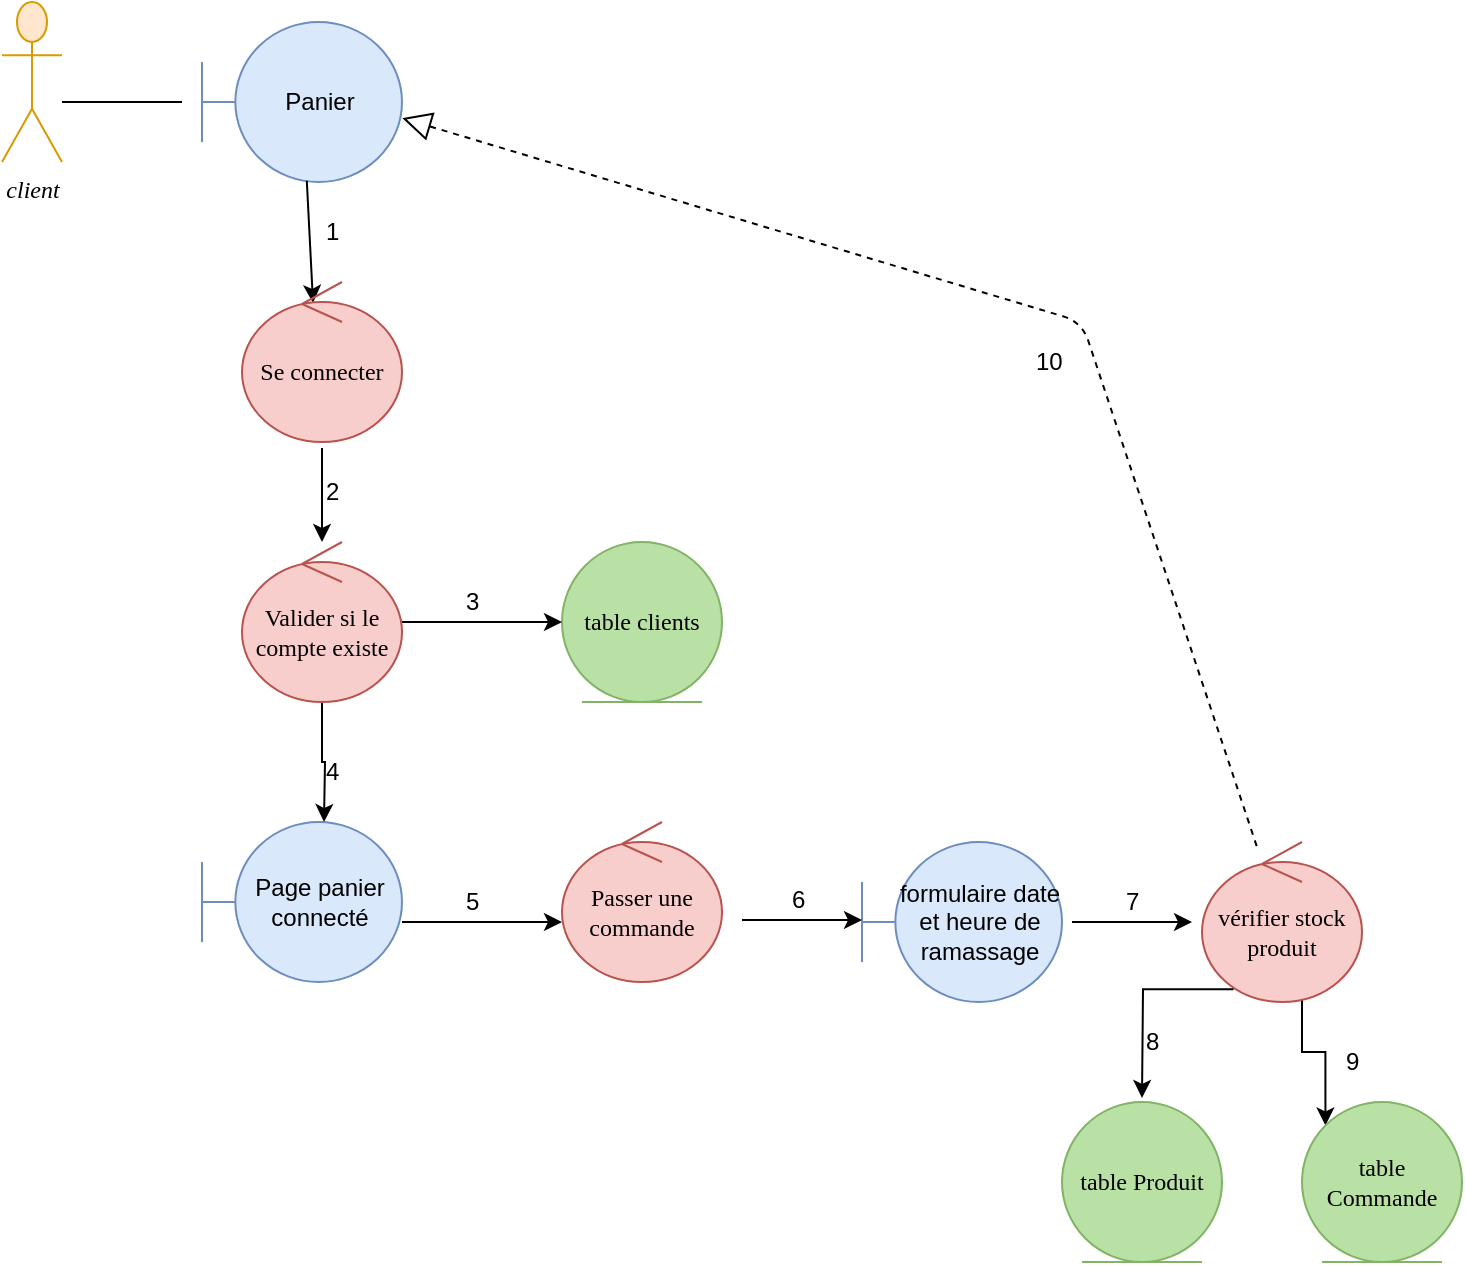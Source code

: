 <mxfile version="12.2.0" type="device" pages="1"><diagram id="az8rGBxnqrA4JP_WHxGn" name="Page-1"><mxGraphModel dx="652" dy="350" grid="1" gridSize="10" guides="1" tooltips="1" connect="1" arrows="1" fold="1" page="1" pageScale="1" pageWidth="850" pageHeight="1100" math="0" shadow="0"><root><mxCell id="0"/><mxCell id="1" parent="0"/><mxCell id="wIM-fEBegyKgeplQuqe1-1" value="client" style="shape=umlActor;verticalLabelPosition=bottom;labelBackgroundColor=#ffffff;verticalAlign=top;html=1;fontFamily=Verdana;labelBorderColor=none;fontStyle=2;fillColor=#ffe6cc;strokeColor=#d79b00;" parent="1" vertex="1"><mxGeometry x="50" y="210" width="30" height="80" as="geometry"/></mxCell><mxCell id="wIM-fEBegyKgeplQuqe1-3" value="" style="endArrow=none;html=1;" parent="1" edge="1"><mxGeometry width="50" height="50" relative="1" as="geometry"><mxPoint x="80" y="260" as="sourcePoint"/><mxPoint x="140" y="260" as="targetPoint"/></mxGeometry></mxCell><mxCell id="wIM-fEBegyKgeplQuqe1-4" value="Panier" style="shape=umlBoundary;whiteSpace=wrap;html=1;fillColor=#dae8fc;strokeColor=#6c8ebf;" parent="1" vertex="1"><mxGeometry x="150" y="220" width="100" height="80" as="geometry"/></mxCell><mxCell id="wIM-fEBegyKgeplQuqe1-5" value="" style="endArrow=classic;html=1;exitX=0.524;exitY=0.992;exitDx=0;exitDy=0;exitPerimeter=0;entryX=0.444;entryY=0.131;entryDx=0;entryDy=0;entryPerimeter=0;" parent="1" edge="1" target="wIM-fEBegyKgeplQuqe1-25" source="wIM-fEBegyKgeplQuqe1-4"><mxGeometry width="50" height="50" relative="1" as="geometry"><mxPoint x="210" y="320" as="sourcePoint"/><mxPoint x="200" y="360" as="targetPoint"/></mxGeometry></mxCell><mxCell id="wIM-fEBegyKgeplQuqe1-6" value="Passer une commande" style="ellipse;shape=umlControl;whiteSpace=wrap;html=1;fontFamily=Verdana;fillColor=#f8cecc;strokeColor=#b85450;" parent="1" vertex="1"><mxGeometry x="330" y="620" width="80" height="80" as="geometry"/></mxCell><mxCell id="IfRHtrTBuNm-j_wUJ7Lg-13" value="1" style="text;html=1;resizable=0;points=[];autosize=1;align=left;verticalAlign=top;spacingTop=-4;" vertex="1" parent="1"><mxGeometry x="190" y="380" width="20" height="20" as="geometry"/></mxCell><mxCell id="wIM-fEBegyKgeplQuqe1-25" value="Se connecter" style="ellipse;shape=umlControl;whiteSpace=wrap;html=1;fontFamily=Verdana;fillColor=#f8cecc;strokeColor=#b85450;" parent="1" vertex="1"><mxGeometry x="170" y="350" width="80" height="80" as="geometry"/></mxCell><mxCell id="wIM-fEBegyKgeplQuqe1-28" value="Page panier connecté" style="shape=umlBoundary;whiteSpace=wrap;html=1;fillColor=#dae8fc;strokeColor=#6c8ebf;" parent="1" vertex="1"><mxGeometry x="150" y="620" width="100" height="80" as="geometry"/></mxCell><mxCell id="wIM-fEBegyKgeplQuqe1-35" value="table clients" style="ellipse;shape=umlEntity;whiteSpace=wrap;html=1;fontFamily=Verdana;fillColor=#B9E0A5;strokeColor=#82b366;" parent="1" vertex="1"><mxGeometry x="330" y="480" width="80" height="80" as="geometry"/></mxCell><mxCell id="IfRHtrTBuNm-j_wUJ7Lg-18" style="edgeStyle=orthogonalEdgeStyle;rounded=0;orthogonalLoop=1;jettySize=auto;html=1;" edge="1" parent="1" source="IfRHtrTBuNm-j_wUJ7Lg-8"><mxGeometry relative="1" as="geometry"><mxPoint x="330" y="520" as="targetPoint"/></mxGeometry></mxCell><mxCell id="IfRHtrTBuNm-j_wUJ7Lg-26" style="edgeStyle=orthogonalEdgeStyle;rounded=0;orthogonalLoop=1;jettySize=auto;html=1;" edge="1" parent="1" source="IfRHtrTBuNm-j_wUJ7Lg-8"><mxGeometry relative="1" as="geometry"><mxPoint x="211" y="620" as="targetPoint"/></mxGeometry></mxCell><mxCell id="IfRHtrTBuNm-j_wUJ7Lg-8" value="Valider si le compte existe" style="ellipse;shape=umlControl;whiteSpace=wrap;html=1;fontFamily=Verdana;fillColor=#f8cecc;strokeColor=#b85450;" vertex="1" parent="1"><mxGeometry x="170" y="480" width="80" height="80" as="geometry"/></mxCell><mxCell id="IfRHtrTBuNm-j_wUJ7Lg-10" value="" style="endArrow=classic;html=1;" edge="1" parent="1"><mxGeometry width="50" height="50" relative="1" as="geometry"><mxPoint x="210" y="433" as="sourcePoint"/><mxPoint x="210" y="480" as="targetPoint"/></mxGeometry></mxCell><mxCell id="IfRHtrTBuNm-j_wUJ7Lg-15" value="1" style="text;html=1;resizable=0;points=[];autosize=1;align=left;verticalAlign=top;spacingTop=-4;" vertex="1" parent="1"><mxGeometry x="210" y="315" width="20" height="20" as="geometry"/></mxCell><mxCell id="IfRHtrTBuNm-j_wUJ7Lg-16" value="2" style="text;html=1;resizable=0;points=[];autosize=1;align=left;verticalAlign=top;spacingTop=-4;" vertex="1" parent="1"><mxGeometry x="210" y="445" width="20" height="20" as="geometry"/></mxCell><mxCell id="IfRHtrTBuNm-j_wUJ7Lg-19" value="3" style="text;html=1;resizable=0;points=[];autosize=1;align=left;verticalAlign=top;spacingTop=-4;" vertex="1" parent="1"><mxGeometry x="280" y="500" width="20" height="20" as="geometry"/></mxCell><mxCell id="IfRHtrTBuNm-j_wUJ7Lg-24" value="4" style="text;html=1;resizable=0;points=[];autosize=1;align=left;verticalAlign=top;spacingTop=-4;" vertex="1" parent="1"><mxGeometry x="210" y="585" width="20" height="20" as="geometry"/></mxCell><mxCell id="IfRHtrTBuNm-j_wUJ7Lg-31" style="edgeStyle=orthogonalEdgeStyle;rounded=0;orthogonalLoop=1;jettySize=auto;html=1;" edge="1" parent="1"><mxGeometry relative="1" as="geometry"><mxPoint x="250.0" y="670" as="sourcePoint"/><mxPoint x="330.0" y="670" as="targetPoint"/></mxGeometry></mxCell><mxCell id="IfRHtrTBuNm-j_wUJ7Lg-32" value="5" style="text;html=1;resizable=0;points=[];autosize=1;align=left;verticalAlign=top;spacingTop=-4;" vertex="1" parent="1"><mxGeometry x="280" y="650" width="20" height="20" as="geometry"/></mxCell><mxCell id="IfRHtrTBuNm-j_wUJ7Lg-33" value="formulaire date et heure de ramassage" style="shape=umlBoundary;whiteSpace=wrap;html=1;fillColor=#dae8fc;strokeColor=#6c8ebf;" vertex="1" parent="1"><mxGeometry x="480" y="630" width="100" height="80" as="geometry"/></mxCell><mxCell id="IfRHtrTBuNm-j_wUJ7Lg-36" style="edgeStyle=orthogonalEdgeStyle;rounded=0;orthogonalLoop=1;jettySize=auto;html=1;" edge="1" parent="1"><mxGeometry relative="1" as="geometry"><mxPoint x="420" y="669" as="sourcePoint"/><mxPoint x="480.0" y="669" as="targetPoint"/></mxGeometry></mxCell><mxCell id="IfRHtrTBuNm-j_wUJ7Lg-51" style="edgeStyle=orthogonalEdgeStyle;rounded=0;orthogonalLoop=1;jettySize=auto;html=1;entryX=0;entryY=0;entryDx=0;entryDy=0;" edge="1" parent="1" source="IfRHtrTBuNm-j_wUJ7Lg-37" target="IfRHtrTBuNm-j_wUJ7Lg-47"><mxGeometry relative="1" as="geometry"><Array as="points"><mxPoint x="700" y="735"/><mxPoint x="711" y="735"/></Array></mxGeometry></mxCell><mxCell id="IfRHtrTBuNm-j_wUJ7Lg-37" value="vérifier stock produit" style="ellipse;shape=umlControl;whiteSpace=wrap;html=1;fontFamily=Verdana;fillColor=#f8cecc;strokeColor=#b85450;" vertex="1" parent="1"><mxGeometry x="650" y="630" width="80" height="80" as="geometry"/></mxCell><mxCell id="IfRHtrTBuNm-j_wUJ7Lg-38" style="edgeStyle=orthogonalEdgeStyle;rounded=0;orthogonalLoop=1;jettySize=auto;html=1;" edge="1" parent="1"><mxGeometry relative="1" as="geometry"><mxPoint x="585" y="670" as="sourcePoint"/><mxPoint x="645" y="670" as="targetPoint"/></mxGeometry></mxCell><mxCell id="IfRHtrTBuNm-j_wUJ7Lg-40" value="table Produit" style="ellipse;shape=umlEntity;whiteSpace=wrap;html=1;fontFamily=Verdana;fillColor=#B9E0A5;strokeColor=#82b366;" vertex="1" parent="1"><mxGeometry x="580" y="760" width="80" height="80" as="geometry"/></mxCell><mxCell id="IfRHtrTBuNm-j_wUJ7Lg-43" value="6" style="text;html=1;resizable=0;points=[];autosize=1;align=left;verticalAlign=top;spacingTop=-4;" vertex="1" parent="1"><mxGeometry x="443" y="649" width="20" height="20" as="geometry"/></mxCell><mxCell id="IfRHtrTBuNm-j_wUJ7Lg-44" value="7" style="text;html=1;resizable=0;points=[];autosize=1;align=left;verticalAlign=top;spacingTop=-4;" vertex="1" parent="1"><mxGeometry x="610" y="650" width="20" height="20" as="geometry"/></mxCell><mxCell id="IfRHtrTBuNm-j_wUJ7Lg-45" style="edgeStyle=orthogonalEdgeStyle;rounded=0;orthogonalLoop=1;jettySize=auto;html=1;exitX=0.197;exitY=0.92;exitDx=0;exitDy=0;exitPerimeter=0;" edge="1" parent="1" source="IfRHtrTBuNm-j_wUJ7Lg-37"><mxGeometry relative="1" as="geometry"><mxPoint x="595" y="680" as="sourcePoint"/><mxPoint x="620" y="758" as="targetPoint"/></mxGeometry></mxCell><mxCell id="IfRHtrTBuNm-j_wUJ7Lg-46" value="8" style="text;html=1;resizable=0;points=[];autosize=1;align=left;verticalAlign=top;spacingTop=-4;" vertex="1" parent="1"><mxGeometry x="620" y="720" width="20" height="20" as="geometry"/></mxCell><mxCell id="IfRHtrTBuNm-j_wUJ7Lg-47" value="table Commande" style="ellipse;shape=umlEntity;whiteSpace=wrap;html=1;fontFamily=Verdana;fillColor=#B9E0A5;strokeColor=#82b366;" vertex="1" parent="1"><mxGeometry x="700" y="760" width="80" height="80" as="geometry"/></mxCell><mxCell id="IfRHtrTBuNm-j_wUJ7Lg-52" value="9" style="text;html=1;resizable=0;points=[];autosize=1;align=left;verticalAlign=top;spacingTop=-4;" vertex="1" parent="1"><mxGeometry x="720" y="730" width="20" height="20" as="geometry"/></mxCell><mxCell id="IfRHtrTBuNm-j_wUJ7Lg-54" value="" style="endArrow=block;dashed=1;endFill=0;endSize=12;html=1;entryX=1.002;entryY=0.601;entryDx=0;entryDy=0;entryPerimeter=0;" edge="1" parent="1" source="IfRHtrTBuNm-j_wUJ7Lg-37" target="wIM-fEBegyKgeplQuqe1-4"><mxGeometry width="160" relative="1" as="geometry"><mxPoint x="470" y="499.5" as="sourcePoint"/><mxPoint x="670" y="360" as="targetPoint"/><Array as="points"><mxPoint x="590" y="370"/></Array></mxGeometry></mxCell><mxCell id="IfRHtrTBuNm-j_wUJ7Lg-55" value="10" style="text;html=1;resizable=0;points=[];autosize=1;align=left;verticalAlign=top;spacingTop=-4;" vertex="1" parent="1"><mxGeometry x="565" y="380" width="30" height="20" as="geometry"/></mxCell></root></mxGraphModel></diagram></mxfile>